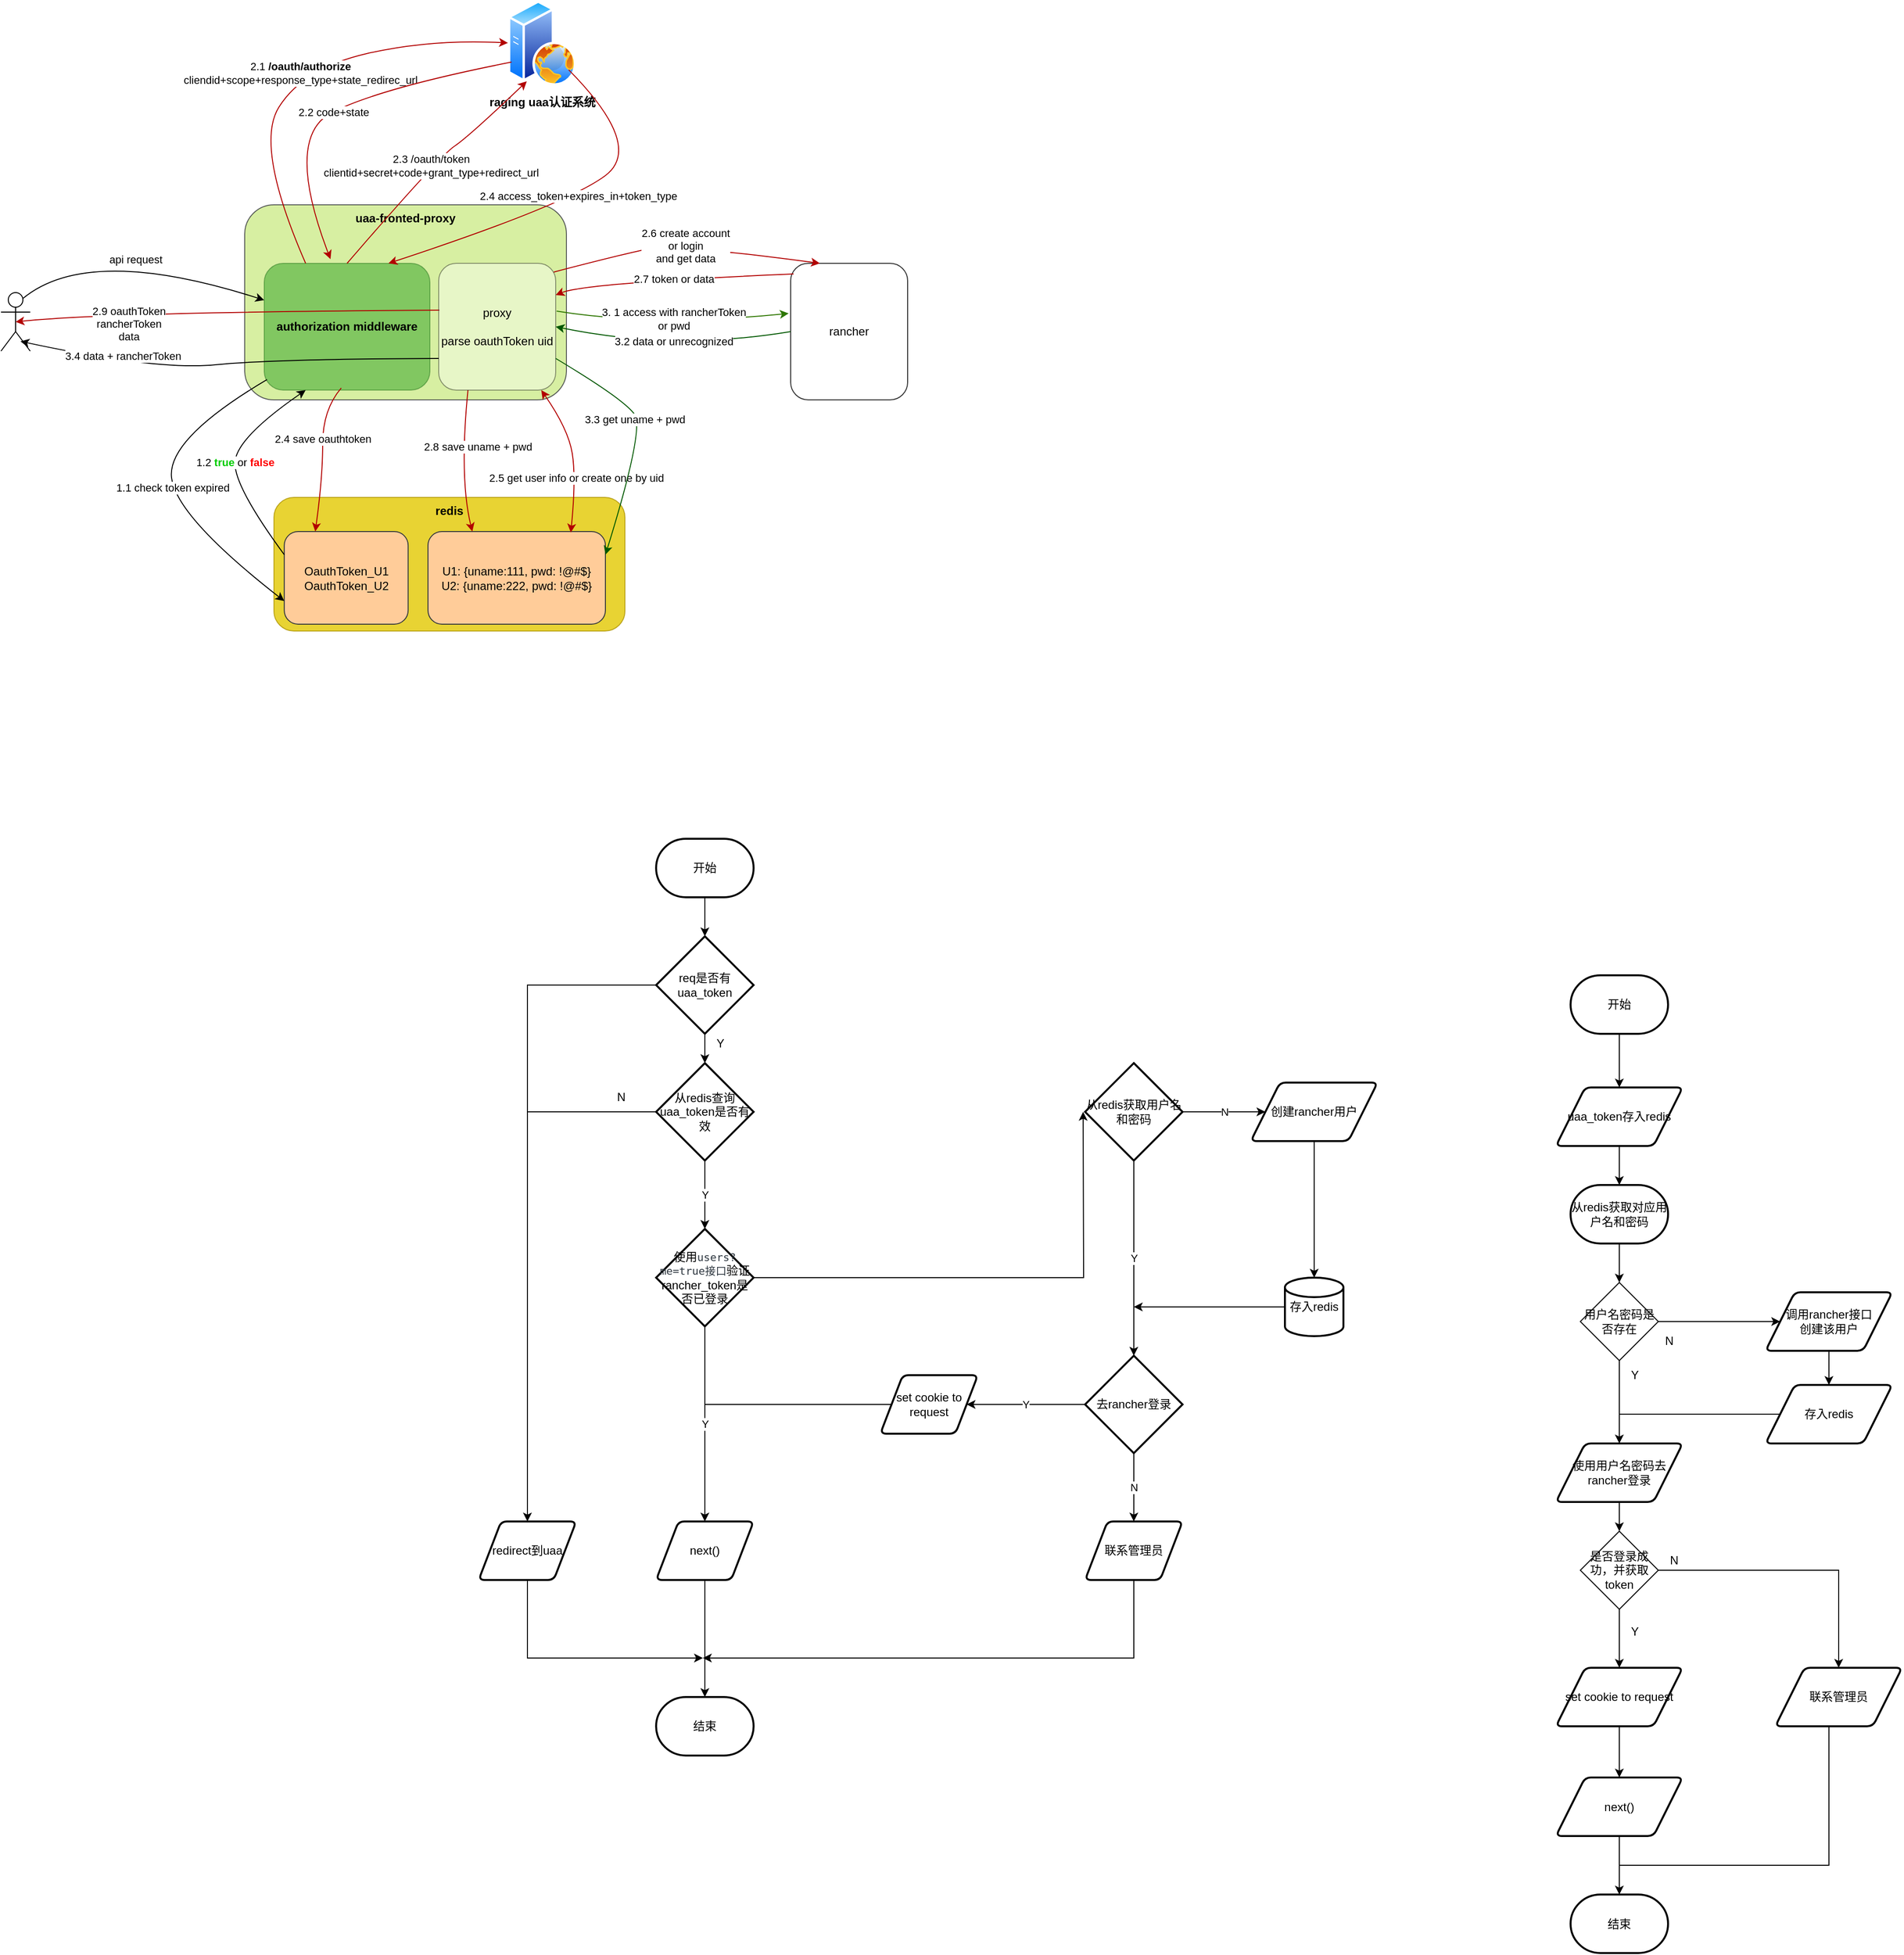 <mxfile version="12.1.0" type="github" pages="1"><diagram id="wU1A7ZqZoi6GiLLCmWU0" name="Page-1"><mxGraphModel dx="854" dy="579" grid="1" gridSize="10" guides="1" tooltips="1" connect="1" arrows="1" fold="1" page="1" pageScale="1" pageWidth="1169" pageHeight="827" math="0" shadow="0"><root><mxCell id="0"/><mxCell id="1" parent="0"/><mxCell id="jtTCTWdZy7aRetB8OSgc-1" value="" style="group" parent="1" vertex="1" connectable="0"><mxGeometry x="320" y="510" width="360" height="137" as="geometry"/></mxCell><mxCell id="0OA5MnC2VpykpQYva78K-1" value="redis" style="rounded=1;whiteSpace=wrap;html=1;verticalAlign=top;fontStyle=1;fillColor=#e3c800;strokeColor=#B09500;fontColor=#000000;opacity=80;" parent="jtTCTWdZy7aRetB8OSgc-1" vertex="1"><mxGeometry width="360" height="137" as="geometry"/></mxCell><mxCell id="0OA5MnC2VpykpQYva78K-2" value="OauthToken_U1&lt;br&gt;OauthToken_U2&lt;br&gt;" style="rounded=1;whiteSpace=wrap;html=1;fillColor=#ffcc99;strokeColor=#36393d;" parent="jtTCTWdZy7aRetB8OSgc-1" vertex="1"><mxGeometry x="10.588" y="35" width="127.059" height="95" as="geometry"/></mxCell><mxCell id="0OA5MnC2VpykpQYva78K-3" value="U1: {uname:111, pwd: !@#$}&lt;br&gt;U2: {uname:222, pwd: !@#$}" style="rounded=1;whiteSpace=wrap;html=1;fillColor=#ffcc99;strokeColor=#36393d;" parent="jtTCTWdZy7aRetB8OSgc-1" vertex="1"><mxGeometry x="158" y="35" width="182" height="95" as="geometry"/></mxCell><mxCell id="jtTCTWdZy7aRetB8OSgc-2" value="&lt;b&gt;uaa-fronted-proxy&lt;/b&gt;" style="rounded=1;whiteSpace=wrap;html=1;opacity=80;verticalAlign=top;fillColor=#cdeb8b;strokeColor=#36393d;" parent="1" vertex="1"><mxGeometry x="290" y="210" width="330" height="200" as="geometry"/></mxCell><mxCell id="jtTCTWdZy7aRetB8OSgc-3" value="rancher" style="rounded=1;whiteSpace=wrap;html=1;fontColor=#000000;opacity=80;" parent="1" vertex="1"><mxGeometry x="850" y="270" width="120" height="140" as="geometry"/></mxCell><mxCell id="jtTCTWdZy7aRetB8OSgc-5" value="&lt;b&gt;raging uaa认证系统&lt;/b&gt;" style="aspect=fixed;perimeter=ellipsePerimeter;html=1;align=center;shadow=0;dashed=0;spacingTop=3;image;image=img/lib/active_directory/web_server.svg;" parent="1" vertex="1"><mxGeometry x="560" width="70" height="88" as="geometry"/></mxCell><mxCell id="jtTCTWdZy7aRetB8OSgc-6" value="" style="shape=umlActor;verticalLabelPosition=bottom;labelBackgroundColor=#ffffff;verticalAlign=top;html=1;outlineConnect=0;" parent="1" vertex="1"><mxGeometry x="40" y="300" width="30" height="60" as="geometry"/></mxCell><mxCell id="jtTCTWdZy7aRetB8OSgc-7" value="&lt;b&gt;authorization middleware&lt;/b&gt;" style="rounded=1;whiteSpace=wrap;html=1;opacity=40;fillColor=#008a00;strokeColor=#005700;fontColor=#000000;verticalAlign=middle;" parent="1" vertex="1"><mxGeometry x="310" y="270" width="170" height="130" as="geometry"/></mxCell><mxCell id="jtTCTWdZy7aRetB8OSgc-10" value="2.1 &lt;b&gt;/oauth/authorize&lt;/b&gt;&lt;br&gt;cliendid+scope+response_type+state_redirec_url" style="curved=1;endArrow=classic;html=1;fontColor=#000000;entryX=0;entryY=0.5;entryDx=0;entryDy=0;exitX=0.25;exitY=0;exitDx=0;exitDy=0;fillColor=#e51400;strokeColor=#B20000;" parent="1" source="jtTCTWdZy7aRetB8OSgc-7" target="jtTCTWdZy7aRetB8OSgc-5" edge="1"><mxGeometry width="50" height="50" relative="1" as="geometry"><mxPoint x="380" y="190" as="sourcePoint"/><mxPoint x="430" y="140" as="targetPoint"/><Array as="points"><mxPoint x="300" y="150"/><mxPoint x="350" y="70"/><mxPoint x="480" y="40"/></Array></mxGeometry></mxCell><mxCell id="jtTCTWdZy7aRetB8OSgc-11" value="2.2 code+state" style="curved=1;endArrow=classic;html=1;fontColor=#000000;entryX=0.4;entryY=-0.033;entryDx=0;entryDy=0;entryPerimeter=0;exitX=0;exitY=0.75;exitDx=0;exitDy=0;fillColor=#e51400;strokeColor=#B20000;" parent="1" source="jtTCTWdZy7aRetB8OSgc-5" target="jtTCTWdZy7aRetB8OSgc-7" edge="1"><mxGeometry width="50" height="50" relative="1" as="geometry"><mxPoint x="455" y="178" as="sourcePoint"/><mxPoint x="505" y="128" as="targetPoint"/><Array as="points"><mxPoint x="430" y="90"/><mxPoint x="330" y="140"/></Array></mxGeometry></mxCell><mxCell id="jtTCTWdZy7aRetB8OSgc-12" value="2.3 /oauth/token&lt;br&gt;clientid+secret+code+grant_type+redirect_url" style="curved=1;endArrow=classic;html=1;fontColor=#000000;exitX=0.5;exitY=0;exitDx=0;exitDy=0;entryX=0.25;entryY=1;entryDx=0;entryDy=0;fillColor=#e51400;strokeColor=#B20000;" parent="1" source="jtTCTWdZy7aRetB8OSgc-7" target="jtTCTWdZy7aRetB8OSgc-5" edge="1"><mxGeometry width="50" height="50" relative="1" as="geometry"><mxPoint x="490" y="210" as="sourcePoint"/><mxPoint x="540" y="160" as="targetPoint"/><Array as="points"><mxPoint x="490" y="160"/><mxPoint x="520" y="140"/></Array></mxGeometry></mxCell><mxCell id="jtTCTWdZy7aRetB8OSgc-13" value="2.4 access_token+expires_in+token_type" style="curved=1;endArrow=classic;html=1;fontColor=#000000;entryX=0.75;entryY=0;entryDx=0;entryDy=0;fillColor=#e51400;strokeColor=#B20000;" parent="1" source="jtTCTWdZy7aRetB8OSgc-5" target="jtTCTWdZy7aRetB8OSgc-7" edge="1"><mxGeometry x="-0.031" width="50" height="50" relative="1" as="geometry"><mxPoint x="650" y="250" as="sourcePoint"/><mxPoint x="700" y="200" as="targetPoint"/><Array as="points"><mxPoint x="700" y="150"/><mxPoint x="620" y="210"/></Array><mxPoint as="offset"/></mxGeometry></mxCell><mxCell id="jtTCTWdZy7aRetB8OSgc-14" value="1.1 check token expired" style="curved=1;endArrow=classic;html=1;fontColor=#000000;entryX=0;entryY=0.75;entryDx=0;entryDy=0;exitX=0.017;exitY=0.917;exitDx=0;exitDy=0;exitPerimeter=0;" parent="1" source="jtTCTWdZy7aRetB8OSgc-7" target="0OA5MnC2VpykpQYva78K-2" edge="1"><mxGeometry width="50" height="50" relative="1" as="geometry"><mxPoint x="310" y="477.5" as="sourcePoint"/><mxPoint x="360" y="427.5" as="targetPoint"/><Array as="points"><mxPoint x="210" y="450"/><mxPoint x="220" y="530"/></Array></mxGeometry></mxCell><mxCell id="jtTCTWdZy7aRetB8OSgc-15" value="1.2&lt;b style=&quot;color: rgb(0 , 204 , 0)&quot;&gt; true&lt;/b&gt; or &lt;b&gt;&lt;font color=&quot;#ff0000&quot;&gt;false&lt;/font&gt;&lt;/b&gt;" style="curved=1;endArrow=classic;html=1;fontColor=#000000;entryX=0.25;entryY=1;entryDx=0;entryDy=0;exitX=0;exitY=0.25;exitDx=0;exitDy=0;" parent="1" source="0OA5MnC2VpykpQYva78K-2" target="jtTCTWdZy7aRetB8OSgc-7" edge="1"><mxGeometry width="50" height="50" relative="1" as="geometry"><mxPoint x="410" y="430" as="sourcePoint"/><mxPoint x="460" y="380" as="targetPoint"/><Array as="points"><mxPoint x="280" y="500"/><mxPoint x="280" y="450"/></Array></mxGeometry></mxCell><mxCell id="jtTCTWdZy7aRetB8OSgc-18" value="2.5 get user info or create one by uid" style="curved=1;endArrow=classic;html=1;fontColor=#000000;entryX=0.805;entryY=0.011;entryDx=0;entryDy=0;entryPerimeter=0;fillColor=#e51400;strokeColor=#B20000;startArrow=classic;startFill=1;" parent="1" source="jtTCTWdZy7aRetB8OSgc-27" target="0OA5MnC2VpykpQYva78K-3" edge="1"><mxGeometry x="0.274" width="50" height="50" relative="1" as="geometry"><mxPoint x="490" y="380" as="sourcePoint"/><mxPoint x="540" y="330" as="targetPoint"/><Array as="points"><mxPoint x="622" y="440"/><mxPoint x="630" y="490"/></Array><mxPoint as="offset"/></mxGeometry></mxCell><mxCell id="jtTCTWdZy7aRetB8OSgc-19" value="2.6 create account&lt;br&gt;or login&lt;br&gt;and get data" style="curved=1;endArrow=classic;html=1;fontColor=#000000;entryX=0.25;entryY=0;entryDx=0;entryDy=0;fillColor=#e51400;strokeColor=#B20000;exitX=0.983;exitY=0.069;exitDx=0;exitDy=0;exitPerimeter=0;" parent="1" source="jtTCTWdZy7aRetB8OSgc-27" target="jtTCTWdZy7aRetB8OSgc-3" edge="1"><mxGeometry width="50" height="50" relative="1" as="geometry"><mxPoint x="610" y="280" as="sourcePoint"/><mxPoint x="609" y="265" as="targetPoint"/><Array as="points"><mxPoint x="680" y="260"/><mxPoint x="730" y="250"/></Array></mxGeometry></mxCell><mxCell id="jtTCTWdZy7aRetB8OSgc-21" value="2.8 save uname + pwd" style="curved=1;endArrow=classic;html=1;fontColor=#000000;entryX=0.25;entryY=0;entryDx=0;entryDy=0;exitX=0.25;exitY=1;exitDx=0;exitDy=0;fillColor=#e51400;strokeColor=#B20000;" parent="1" source="jtTCTWdZy7aRetB8OSgc-27" target="0OA5MnC2VpykpQYva78K-3" edge="1"><mxGeometry x="-0.165" y="23" width="50" height="50" relative="1" as="geometry"><mxPoint x="390" y="395" as="sourcePoint"/><mxPoint x="440" y="345" as="targetPoint"/><Array as="points"><mxPoint x="510" y="490"/></Array><mxPoint x="-7" y="-5" as="offset"/></mxGeometry></mxCell><mxCell id="jtTCTWdZy7aRetB8OSgc-22" value="2.4 save oauthtoken" style="curved=1;endArrow=classic;html=1;fontColor=#000000;entryX=0.25;entryY=0;entryDx=0;entryDy=0;exitX=0.465;exitY=0.983;exitDx=0;exitDy=0;exitPerimeter=0;fillColor=#e51400;strokeColor=#B20000;" parent="1" source="jtTCTWdZy7aRetB8OSgc-7" target="0OA5MnC2VpykpQYva78K-2" edge="1"><mxGeometry x="-0.236" width="50" height="50" relative="1" as="geometry"><mxPoint x="405" y="340" as="sourcePoint"/><mxPoint x="584" y="455" as="targetPoint"/><Array as="points"><mxPoint x="370" y="420"/><mxPoint x="370" y="490"/></Array><mxPoint as="offset"/></mxGeometry></mxCell><mxCell id="jtTCTWdZy7aRetB8OSgc-23" value="api request" style="curved=1;endArrow=classic;html=1;fontColor=#000000;exitX=0.75;exitY=0.1;exitDx=0;exitDy=0;exitPerimeter=0;" parent="1" source="jtTCTWdZy7aRetB8OSgc-6" target="jtTCTWdZy7aRetB8OSgc-7" edge="1"><mxGeometry width="50" height="50" relative="1" as="geometry"><mxPoint x="150" y="295" as="sourcePoint"/><mxPoint x="200" y="245" as="targetPoint"/><Array as="points"><mxPoint x="130" y="250"/></Array></mxGeometry></mxCell><mxCell id="jtTCTWdZy7aRetB8OSgc-24" value="2.9 oauthToken&lt;br&gt;rancherToken&lt;br&gt;data" style="curved=1;endArrow=classic;html=1;fontColor=#000000;entryX=0.5;entryY=0.5;entryDx=0;entryDy=0;entryPerimeter=0;fillColor=#e51400;strokeColor=#B20000;exitX=0.008;exitY=0.369;exitDx=0;exitDy=0;exitPerimeter=0;" parent="1" source="jtTCTWdZy7aRetB8OSgc-27" target="jtTCTWdZy7aRetB8OSgc-6" edge="1"><mxGeometry x="0.632" y="41" width="50" height="50" relative="1" as="geometry"><mxPoint x="150" y="370" as="sourcePoint"/><mxPoint x="200" y="320" as="targetPoint"/><Array as="points"><mxPoint x="150" y="320"/></Array><mxPoint x="32" y="-30" as="offset"/></mxGeometry></mxCell><mxCell id="jtTCTWdZy7aRetB8OSgc-25" value="3. 1 access with rancherToken&lt;br&gt;or pwd" style="curved=1;endArrow=classic;html=1;fontColor=#000000;exitX=1.008;exitY=0.377;exitDx=0;exitDy=0;exitPerimeter=0;entryX=-0.017;entryY=0.367;entryDx=0;entryDy=0;entryPerimeter=0;fillColor=#60a917;strokeColor=#2D7600;" parent="1" source="jtTCTWdZy7aRetB8OSgc-27" target="jtTCTWdZy7aRetB8OSgc-3" edge="1"><mxGeometry x="0.018" y="6" width="50" height="50" relative="1" as="geometry"><mxPoint x="549" y="385" as="sourcePoint"/><mxPoint x="599" y="335" as="targetPoint"/><Array as="points"><mxPoint x="710" y="335"/></Array><mxPoint as="offset"/></mxGeometry></mxCell><mxCell id="jtTCTWdZy7aRetB8OSgc-26" value="3.2 data or unrecognized" style="curved=1;endArrow=classic;html=1;fontColor=#000000;entryX=1;entryY=0.5;entryDx=0;entryDy=0;exitX=0;exitY=0.5;exitDx=0;exitDy=0;fillColor=#008a00;strokeColor=#005700;" parent="1" source="jtTCTWdZy7aRetB8OSgc-3" target="jtTCTWdZy7aRetB8OSgc-27" edge="1"><mxGeometry x="-0.021" y="-10" width="50" height="50" relative="1" as="geometry"><mxPoint x="564" y="400" as="sourcePoint"/><mxPoint x="614" y="350" as="targetPoint"/><Array as="points"><mxPoint x="730" y="360"/></Array><mxPoint as="offset"/></mxGeometry></mxCell><mxCell id="jtTCTWdZy7aRetB8OSgc-27" value="proxy&lt;br&gt;&lt;br&gt;parse oauthToken uid" style="rounded=1;whiteSpace=wrap;html=1;fontColor=#000000;opacity=40;" parent="1" vertex="1"><mxGeometry x="489" y="270" width="120" height="130" as="geometry"/></mxCell><mxCell id="jtTCTWdZy7aRetB8OSgc-28" value="2.7 token or data" style="curved=1;endArrow=classic;html=1;fontColor=#000000;entryX=1;entryY=0.25;entryDx=0;entryDy=0;exitX=0.025;exitY=0.078;exitDx=0;exitDy=0;fillColor=#e51400;strokeColor=#B20000;exitPerimeter=0;" parent="1" source="jtTCTWdZy7aRetB8OSgc-3" target="jtTCTWdZy7aRetB8OSgc-27" edge="1"><mxGeometry width="50" height="50" relative="1" as="geometry"><mxPoint x="853" y="327.02" as="sourcePoint"/><mxPoint x="480" y="302.5" as="targetPoint"/><Array as="points"><mxPoint x="640" y="290"/></Array></mxGeometry></mxCell><mxCell id="jtTCTWdZy7aRetB8OSgc-30" value="3.3 get uname + pwd" style="curved=1;endArrow=classic;html=1;fontColor=#000000;exitX=1;exitY=0.75;exitDx=0;exitDy=0;entryX=1;entryY=0.25;entryDx=0;entryDy=0;fillColor=#008a00;strokeColor=#005700;" parent="1" source="jtTCTWdZy7aRetB8OSgc-27" target="0OA5MnC2VpykpQYva78K-3" edge="1"><mxGeometry x="-0.172" y="-3" width="50" height="50" relative="1" as="geometry"><mxPoint x="704.5" y="438" as="sourcePoint"/><mxPoint x="754.5" y="388" as="targetPoint"/><Array as="points"><mxPoint x="680" y="410"/><mxPoint x="700" y="440"/></Array><mxPoint as="offset"/></mxGeometry></mxCell><mxCell id="jtTCTWdZy7aRetB8OSgc-31" value="3.4 data + rancherToken" style="curved=1;endArrow=classic;html=1;fontColor=#000000;exitX=0;exitY=0.75;exitDx=0;exitDy=0;entryX=0.667;entryY=0.833;entryDx=0;entryDy=0;entryPerimeter=0;" parent="1" source="jtTCTWdZy7aRetB8OSgc-27" target="jtTCTWdZy7aRetB8OSgc-6" edge="1"><mxGeometry x="0.512" y="-7" width="50" height="50" relative="1" as="geometry"><mxPoint x="720" y="425" as="sourcePoint"/><mxPoint x="80" y="360" as="targetPoint"/><Array as="points"><mxPoint x="320" y="368"/><mxPoint x="200" y="380"/></Array><mxPoint as="offset"/></mxGeometry></mxCell><mxCell id="ZNw0FCCPqXBxDtfS_jLe-9" value="Y" style="edgeStyle=orthogonalEdgeStyle;rounded=0;orthogonalLoop=1;jettySize=auto;html=1;" edge="1" parent="1" source="ZNw0FCCPqXBxDtfS_jLe-5" target="ZNw0FCCPqXBxDtfS_jLe-12"><mxGeometry relative="1" as="geometry"><mxPoint x="762" y="1270" as="targetPoint"/></mxGeometry></mxCell><mxCell id="ZNw0FCCPqXBxDtfS_jLe-81" style="edgeStyle=orthogonalEdgeStyle;rounded=0;orthogonalLoop=1;jettySize=auto;html=1;endArrow=none;endFill=0;" edge="1" parent="1" source="ZNw0FCCPqXBxDtfS_jLe-5"><mxGeometry relative="1" as="geometry"><mxPoint x="580" y="1140" as="targetPoint"/></mxGeometry></mxCell><mxCell id="ZNw0FCCPqXBxDtfS_jLe-5" value="从redis查询uaa_token是否有效" style="strokeWidth=2;html=1;shape=mxgraph.flowchart.decision;whiteSpace=wrap;" vertex="1" parent="1"><mxGeometry x="712" y="1090" width="100" height="100" as="geometry"/></mxCell><mxCell id="ZNw0FCCPqXBxDtfS_jLe-14" value="Y" style="edgeStyle=orthogonalEdgeStyle;rounded=0;orthogonalLoop=1;jettySize=auto;html=1;" edge="1" parent="1" source="ZNw0FCCPqXBxDtfS_jLe-12" target="ZNw0FCCPqXBxDtfS_jLe-16"><mxGeometry relative="1" as="geometry"><mxPoint x="762" y="1440" as="targetPoint"/></mxGeometry></mxCell><mxCell id="ZNw0FCCPqXBxDtfS_jLe-65" style="edgeStyle=orthogonalEdgeStyle;rounded=0;orthogonalLoop=1;jettySize=auto;html=1;" edge="1" parent="1" source="ZNw0FCCPqXBxDtfS_jLe-12"><mxGeometry relative="1" as="geometry"><mxPoint x="1150" y="1140" as="targetPoint"/></mxGeometry></mxCell><mxCell id="ZNw0FCCPqXBxDtfS_jLe-12" value="使用&lt;span style=&quot;color: rgb(48 , 57 , 66) ; font-family: &amp;#34;dejavu sans mono&amp;#34; , monospace ; font-size: 11px ; text-align: left ; white-space: pre-wrap&quot;&gt;users?me=true接口&lt;/span&gt;验证rancher_token是否已登录" style="strokeWidth=2;html=1;shape=mxgraph.flowchart.decision;whiteSpace=wrap;" vertex="1" parent="1"><mxGeometry x="712" y="1260" width="100" height="100" as="geometry"/></mxCell><mxCell id="ZNw0FCCPqXBxDtfS_jLe-67" style="edgeStyle=orthogonalEdgeStyle;rounded=0;orthogonalLoop=1;jettySize=auto;html=1;entryX=0.5;entryY=0;entryDx=0;entryDy=0;entryPerimeter=0;" edge="1" parent="1" source="ZNw0FCCPqXBxDtfS_jLe-16" target="ZNw0FCCPqXBxDtfS_jLe-66"><mxGeometry relative="1" as="geometry"/></mxCell><mxCell id="ZNw0FCCPqXBxDtfS_jLe-16" value="next()" style="shape=parallelogram;html=1;strokeWidth=2;perimeter=parallelogramPerimeter;whiteSpace=wrap;rounded=1;arcSize=12;size=0.23;" vertex="1" parent="1"><mxGeometry x="712" y="1560" width="100" height="60" as="geometry"/></mxCell><mxCell id="ZNw0FCCPqXBxDtfS_jLe-39" value="Y" style="edgeStyle=orthogonalEdgeStyle;rounded=0;orthogonalLoop=1;jettySize=auto;html=1;entryX=0.5;entryY=0;entryDx=0;entryDy=0;entryPerimeter=0;" edge="1" parent="1" source="ZNw0FCCPqXBxDtfS_jLe-36" target="ZNw0FCCPqXBxDtfS_jLe-41"><mxGeometry relative="1" as="geometry"><mxPoint x="1102" y="1270" as="targetPoint"/></mxGeometry></mxCell><mxCell id="ZNw0FCCPqXBxDtfS_jLe-47" value="N" style="edgeStyle=orthogonalEdgeStyle;rounded=0;orthogonalLoop=1;jettySize=auto;html=1;entryX=0;entryY=0.5;entryDx=0;entryDy=0;" edge="1" parent="1" source="ZNw0FCCPqXBxDtfS_jLe-36" target="ZNw0FCCPqXBxDtfS_jLe-48"><mxGeometry relative="1" as="geometry"><mxPoint x="1332" y="1140" as="targetPoint"/></mxGeometry></mxCell><mxCell id="ZNw0FCCPqXBxDtfS_jLe-36" value="&lt;span style=&quot;white-space: normal&quot;&gt;从redis获取用户名和密码&lt;/span&gt;" style="strokeWidth=2;html=1;shape=mxgraph.flowchart.decision;whiteSpace=wrap;" vertex="1" parent="1"><mxGeometry x="1152" y="1090" width="100" height="100" as="geometry"/></mxCell><mxCell id="ZNw0FCCPqXBxDtfS_jLe-43" value="Y" style="edgeStyle=orthogonalEdgeStyle;rounded=0;orthogonalLoop=1;jettySize=auto;html=1;" edge="1" parent="1" source="ZNw0FCCPqXBxDtfS_jLe-41" target="ZNw0FCCPqXBxDtfS_jLe-44"><mxGeometry relative="1" as="geometry"><mxPoint x="1202" y="1380" as="targetPoint"/></mxGeometry></mxCell><mxCell id="ZNw0FCCPqXBxDtfS_jLe-59" value="N" style="edgeStyle=orthogonalEdgeStyle;rounded=0;orthogonalLoop=1;jettySize=auto;html=1;" edge="1" parent="1" source="ZNw0FCCPqXBxDtfS_jLe-41" target="ZNw0FCCPqXBxDtfS_jLe-60"><mxGeometry relative="1" as="geometry"><mxPoint x="1202" y="1420" as="targetPoint"/></mxGeometry></mxCell><mxCell id="ZNw0FCCPqXBxDtfS_jLe-41" value="&lt;span style=&quot;white-space: normal&quot;&gt;去rancher登录&lt;/span&gt;" style="strokeWidth=2;html=1;shape=mxgraph.flowchart.decision;whiteSpace=wrap;" vertex="1" parent="1"><mxGeometry x="1152" y="1390" width="100" height="100" as="geometry"/></mxCell><mxCell id="ZNw0FCCPqXBxDtfS_jLe-57" style="edgeStyle=orthogonalEdgeStyle;rounded=0;orthogonalLoop=1;jettySize=auto;html=1;endArrow=none;endFill=0;" edge="1" parent="1" source="ZNw0FCCPqXBxDtfS_jLe-44"><mxGeometry relative="1" as="geometry"><mxPoint x="762" y="1440" as="targetPoint"/><Array as="points"><mxPoint x="982" y="1440"/></Array></mxGeometry></mxCell><mxCell id="ZNw0FCCPqXBxDtfS_jLe-44" value="set cookie to request" style="shape=parallelogram;html=1;strokeWidth=2;perimeter=parallelogramPerimeter;whiteSpace=wrap;rounded=1;arcSize=12;size=0.23;" vertex="1" parent="1"><mxGeometry x="942" y="1410" width="100" height="60" as="geometry"/></mxCell><mxCell id="ZNw0FCCPqXBxDtfS_jLe-52" value="" style="edgeStyle=orthogonalEdgeStyle;rounded=0;orthogonalLoop=1;jettySize=auto;html=1;" edge="1" parent="1" source="ZNw0FCCPqXBxDtfS_jLe-48" target="ZNw0FCCPqXBxDtfS_jLe-54"><mxGeometry relative="1" as="geometry"><mxPoint x="1387" y="1250" as="targetPoint"/></mxGeometry></mxCell><mxCell id="ZNw0FCCPqXBxDtfS_jLe-48" value="创建rancher用户" style="shape=parallelogram;html=1;strokeWidth=2;perimeter=parallelogramPerimeter;whiteSpace=wrap;rounded=1;arcSize=12;size=0.23;" vertex="1" parent="1"><mxGeometry x="1322" y="1110" width="130" height="60" as="geometry"/></mxCell><mxCell id="ZNw0FCCPqXBxDtfS_jLe-56" style="edgeStyle=orthogonalEdgeStyle;rounded=0;orthogonalLoop=1;jettySize=auto;html=1;" edge="1" parent="1" source="ZNw0FCCPqXBxDtfS_jLe-54"><mxGeometry relative="1" as="geometry"><mxPoint x="1202" y="1340" as="targetPoint"/></mxGeometry></mxCell><mxCell id="ZNw0FCCPqXBxDtfS_jLe-54" value="存入redis" style="strokeWidth=2;html=1;shape=mxgraph.flowchart.database;whiteSpace=wrap;" vertex="1" parent="1"><mxGeometry x="1357" y="1310" width="60" height="60" as="geometry"/></mxCell><mxCell id="ZNw0FCCPqXBxDtfS_jLe-70" style="edgeStyle=orthogonalEdgeStyle;rounded=0;orthogonalLoop=1;jettySize=auto;html=1;" edge="1" parent="1" source="ZNw0FCCPqXBxDtfS_jLe-60"><mxGeometry relative="1" as="geometry"><mxPoint x="760" y="1700" as="targetPoint"/><Array as="points"><mxPoint x="1202" y="1700"/><mxPoint x="820" y="1700"/></Array></mxGeometry></mxCell><mxCell id="ZNw0FCCPqXBxDtfS_jLe-60" value="联系管理员" style="shape=parallelogram;html=1;strokeWidth=2;perimeter=parallelogramPerimeter;whiteSpace=wrap;rounded=1;arcSize=12;size=0.23;" vertex="1" parent="1"><mxGeometry x="1152" y="1560" width="100" height="60" as="geometry"/></mxCell><mxCell id="ZNw0FCCPqXBxDtfS_jLe-73" value="" style="edgeStyle=orthogonalEdgeStyle;rounded=0;orthogonalLoop=1;jettySize=auto;html=1;" edge="1" parent="1" source="ZNw0FCCPqXBxDtfS_jLe-63" target="ZNw0FCCPqXBxDtfS_jLe-72"><mxGeometry relative="1" as="geometry"/></mxCell><mxCell id="ZNw0FCCPqXBxDtfS_jLe-63" value="开始" style="strokeWidth=2;html=1;shape=mxgraph.flowchart.terminator;whiteSpace=wrap;" vertex="1" parent="1"><mxGeometry x="712" y="860" width="100" height="60" as="geometry"/></mxCell><mxCell id="ZNw0FCCPqXBxDtfS_jLe-66" value="结束" style="strokeWidth=2;html=1;shape=mxgraph.flowchart.terminator;whiteSpace=wrap;" vertex="1" parent="1"><mxGeometry x="712" y="1740" width="100" height="60" as="geometry"/></mxCell><mxCell id="ZNw0FCCPqXBxDtfS_jLe-74" value="" style="edgeStyle=orthogonalEdgeStyle;rounded=0;orthogonalLoop=1;jettySize=auto;html=1;" edge="1" parent="1" source="ZNw0FCCPqXBxDtfS_jLe-72" target="ZNw0FCCPqXBxDtfS_jLe-5"><mxGeometry relative="1" as="geometry"/></mxCell><mxCell id="ZNw0FCCPqXBxDtfS_jLe-78" style="edgeStyle=orthogonalEdgeStyle;rounded=0;orthogonalLoop=1;jettySize=auto;html=1;entryX=0.5;entryY=0;entryDx=0;entryDy=0;" edge="1" parent="1" source="ZNw0FCCPqXBxDtfS_jLe-72" target="ZNw0FCCPqXBxDtfS_jLe-77"><mxGeometry relative="1" as="geometry"/></mxCell><mxCell id="ZNw0FCCPqXBxDtfS_jLe-72" value="req是否有uaa_token" style="strokeWidth=2;html=1;shape=mxgraph.flowchart.decision;whiteSpace=wrap;" vertex="1" parent="1"><mxGeometry x="712" y="960" width="100" height="100" as="geometry"/></mxCell><mxCell id="ZNw0FCCPqXBxDtfS_jLe-75" value="Y" style="text;html=1;resizable=0;points=[];autosize=1;align=left;verticalAlign=top;spacingTop=-4;" vertex="1" parent="1"><mxGeometry x="772" y="1060" width="20" height="20" as="geometry"/></mxCell><mxCell id="ZNw0FCCPqXBxDtfS_jLe-79" style="edgeStyle=orthogonalEdgeStyle;rounded=0;orthogonalLoop=1;jettySize=auto;html=1;" edge="1" parent="1" source="ZNw0FCCPqXBxDtfS_jLe-77"><mxGeometry relative="1" as="geometry"><mxPoint x="760" y="1700" as="targetPoint"/><Array as="points"><mxPoint x="580" y="1700"/></Array></mxGeometry></mxCell><mxCell id="ZNw0FCCPqXBxDtfS_jLe-77" value="redirect到uaa" style="shape=parallelogram;html=1;strokeWidth=2;perimeter=parallelogramPerimeter;whiteSpace=wrap;rounded=1;arcSize=12;size=0.23;" vertex="1" parent="1"><mxGeometry x="530" y="1560" width="100" height="60" as="geometry"/></mxCell><mxCell id="ZNw0FCCPqXBxDtfS_jLe-82" value="N" style="text;html=1;resizable=0;points=[];autosize=1;align=left;verticalAlign=top;spacingTop=-4;" vertex="1" parent="1"><mxGeometry x="670" y="1115" width="20" height="20" as="geometry"/></mxCell><mxCell id="ZNw0FCCPqXBxDtfS_jLe-85" value="" style="edgeStyle=orthogonalEdgeStyle;rounded=0;orthogonalLoop=1;jettySize=auto;html=1;endArrow=classic;endFill=1;startArrow=none;startFill=0;entryX=0.5;entryY=0;entryDx=0;entryDy=0;" edge="1" parent="1" source="ZNw0FCCPqXBxDtfS_jLe-83" target="ZNw0FCCPqXBxDtfS_jLe-94"><mxGeometry relative="1" as="geometry"><mxPoint x="1700" y="1140" as="targetPoint"/></mxGeometry></mxCell><mxCell id="ZNw0FCCPqXBxDtfS_jLe-83" value="开始" style="strokeWidth=2;html=1;shape=mxgraph.flowchart.terminator;whiteSpace=wrap;" vertex="1" parent="1"><mxGeometry x="1650" y="1000" width="100" height="60" as="geometry"/></mxCell><mxCell id="ZNw0FCCPqXBxDtfS_jLe-87" value="" style="edgeStyle=orthogonalEdgeStyle;rounded=0;orthogonalLoop=1;jettySize=auto;html=1;startArrow=none;startFill=0;endArrow=classic;endFill=1;exitX=0.5;exitY=1;exitDx=0;exitDy=0;" edge="1" parent="1" source="ZNw0FCCPqXBxDtfS_jLe-94" target="ZNw0FCCPqXBxDtfS_jLe-86"><mxGeometry relative="1" as="geometry"><mxPoint x="1700" y="1165" as="sourcePoint"/></mxGeometry></mxCell><mxCell id="ZNw0FCCPqXBxDtfS_jLe-89" value="" style="edgeStyle=orthogonalEdgeStyle;rounded=0;orthogonalLoop=1;jettySize=auto;html=1;startArrow=none;startFill=0;endArrow=classic;endFill=1;" edge="1" parent="1" source="ZNw0FCCPqXBxDtfS_jLe-86" target="ZNw0FCCPqXBxDtfS_jLe-90"><mxGeometry relative="1" as="geometry"><mxPoint x="1700" y="1355" as="targetPoint"/></mxGeometry></mxCell><mxCell id="ZNw0FCCPqXBxDtfS_jLe-86" value="从redis获取对应用户名和密码" style="strokeWidth=2;html=1;shape=mxgraph.flowchart.terminator;whiteSpace=wrap;" vertex="1" parent="1"><mxGeometry x="1650" y="1215" width="100" height="60" as="geometry"/></mxCell><mxCell id="ZNw0FCCPqXBxDtfS_jLe-92" value="" style="edgeStyle=orthogonalEdgeStyle;rounded=0;orthogonalLoop=1;jettySize=auto;html=1;startArrow=none;startFill=0;endArrow=classic;endFill=1;entryX=0;entryY=0.5;entryDx=0;entryDy=0;" edge="1" parent="1" source="ZNw0FCCPqXBxDtfS_jLe-90" target="ZNw0FCCPqXBxDtfS_jLe-95"><mxGeometry relative="1" as="geometry"><mxPoint x="1830" y="1380" as="targetPoint"/></mxGeometry></mxCell><mxCell id="ZNw0FCCPqXBxDtfS_jLe-101" value="" style="edgeStyle=orthogonalEdgeStyle;rounded=0;orthogonalLoop=1;jettySize=auto;html=1;startArrow=none;startFill=0;endArrow=classic;endFill=1;movable=0;resizable=0;rotatable=0;deletable=0;editable=0;connectable=0;entryX=0.5;entryY=0;entryDx=0;entryDy=0;" edge="1" parent="1" source="ZNw0FCCPqXBxDtfS_jLe-90" target="ZNw0FCCPqXBxDtfS_jLe-119"><mxGeometry relative="1" as="geometry"><mxPoint x="1680" y="1450" as="targetPoint"/></mxGeometry></mxCell><mxCell id="ZNw0FCCPqXBxDtfS_jLe-90" value="用户名密码是否存在" style="rhombus;whiteSpace=wrap;html=1;" vertex="1" parent="1"><mxGeometry x="1660" y="1315" width="80" height="80" as="geometry"/></mxCell><mxCell id="ZNw0FCCPqXBxDtfS_jLe-108" value="" style="edgeStyle=orthogonalEdgeStyle;rounded=0;orthogonalLoop=1;jettySize=auto;html=1;startArrow=none;startFill=0;endArrow=classic;endFill=1;entryX=0.5;entryY=0;entryDx=0;entryDy=0;" edge="1" parent="1" source="ZNw0FCCPqXBxDtfS_jLe-100" target="ZNw0FCCPqXBxDtfS_jLe-124"><mxGeometry relative="1" as="geometry"><mxPoint x="1700" y="1713" as="targetPoint"/></mxGeometry></mxCell><mxCell id="ZNw0FCCPqXBxDtfS_jLe-116" value="" style="edgeStyle=orthogonalEdgeStyle;rounded=0;orthogonalLoop=1;jettySize=auto;html=1;startArrow=none;startFill=0;endArrow=classic;endFill=1;entryX=0.5;entryY=0;entryDx=0;entryDy=0;" edge="1" parent="1" source="ZNw0FCCPqXBxDtfS_jLe-100" target="ZNw0FCCPqXBxDtfS_jLe-126"><mxGeometry relative="1" as="geometry"><mxPoint x="1830" y="1823" as="targetPoint"/></mxGeometry></mxCell><mxCell id="ZNw0FCCPqXBxDtfS_jLe-100" value="是否登录成功，并获取token" style="rhombus;whiteSpace=wrap;html=1;" vertex="1" parent="1"><mxGeometry x="1660" y="1570" width="80" height="80" as="geometry"/></mxCell><mxCell id="ZNw0FCCPqXBxDtfS_jLe-94" value="uaa_token存入redis" style="shape=parallelogram;html=1;strokeWidth=2;perimeter=parallelogramPerimeter;whiteSpace=wrap;rounded=1;arcSize=12;size=0.23;" vertex="1" parent="1"><mxGeometry x="1635" y="1115" width="130" height="60" as="geometry"/></mxCell><mxCell id="ZNw0FCCPqXBxDtfS_jLe-98" value="" style="edgeStyle=orthogonalEdgeStyle;rounded=0;orthogonalLoop=1;jettySize=auto;html=1;startArrow=none;startFill=0;endArrow=classic;endFill=1;" edge="1" parent="1" source="ZNw0FCCPqXBxDtfS_jLe-95" target="ZNw0FCCPqXBxDtfS_jLe-97"><mxGeometry relative="1" as="geometry"/></mxCell><mxCell id="ZNw0FCCPqXBxDtfS_jLe-95" value="调用rancher接口&lt;br&gt;创建该用户" style="shape=parallelogram;html=1;strokeWidth=2;perimeter=parallelogramPerimeter;whiteSpace=wrap;rounded=1;arcSize=12;size=0.23;" vertex="1" parent="1"><mxGeometry x="1850" y="1325" width="130" height="60" as="geometry"/></mxCell><mxCell id="ZNw0FCCPqXBxDtfS_jLe-96" value="N" style="text;html=1;resizable=0;points=[];autosize=1;align=left;verticalAlign=top;spacingTop=-4;" vertex="1" parent="1"><mxGeometry x="1745" y="1365" width="20" height="20" as="geometry"/></mxCell><mxCell id="ZNw0FCCPqXBxDtfS_jLe-106" style="edgeStyle=orthogonalEdgeStyle;rounded=0;orthogonalLoop=1;jettySize=auto;html=1;exitX=0;exitY=0.5;exitDx=0;exitDy=0;startArrow=none;startFill=0;endArrow=none;endFill=0;movable=0;resizable=0;rotatable=0;deletable=0;editable=0;connectable=0;" edge="1" parent="1" source="ZNw0FCCPqXBxDtfS_jLe-97"><mxGeometry relative="1" as="geometry"><mxPoint x="1700" y="1450" as="targetPoint"/></mxGeometry></mxCell><mxCell id="ZNw0FCCPqXBxDtfS_jLe-97" value="存入redis" style="shape=parallelogram;html=1;strokeWidth=2;perimeter=parallelogramPerimeter;whiteSpace=wrap;rounded=1;arcSize=12;size=0.23;" vertex="1" parent="1"><mxGeometry x="1850" y="1420" width="130" height="60" as="geometry"/></mxCell><mxCell id="ZNw0FCCPqXBxDtfS_jLe-102" value="Y" style="text;html=1;resizable=0;points=[];autosize=1;align=left;verticalAlign=top;spacingTop=-4;" vertex="1" parent="1"><mxGeometry x="1710" y="1400" width="20" height="20" as="geometry"/></mxCell><mxCell id="ZNw0FCCPqXBxDtfS_jLe-109" value="Y" style="text;html=1;resizable=0;points=[];autosize=1;align=left;verticalAlign=top;spacingTop=-4;" vertex="1" parent="1"><mxGeometry x="1710" y="1662.5" width="20" height="20" as="geometry"/></mxCell><mxCell id="ZNw0FCCPqXBxDtfS_jLe-112" value="" style="edgeStyle=orthogonalEdgeStyle;rounded=0;orthogonalLoop=1;jettySize=auto;html=1;startArrow=none;startFill=0;endArrow=classic;endFill=1;exitX=0.5;exitY=1;exitDx=0;exitDy=0;entryX=0.5;entryY=0;entryDx=0;entryDy=0;" edge="1" parent="1" source="ZNw0FCCPqXBxDtfS_jLe-124" target="ZNw0FCCPqXBxDtfS_jLe-125"><mxGeometry relative="1" as="geometry"><mxPoint x="1700" y="1772.5" as="sourcePoint"/><mxPoint x="1630" y="1850" as="targetPoint"/></mxGeometry></mxCell><mxCell id="ZNw0FCCPqXBxDtfS_jLe-114" value="" style="edgeStyle=orthogonalEdgeStyle;rounded=0;orthogonalLoop=1;jettySize=auto;html=1;startArrow=none;startFill=0;endArrow=classic;endFill=1;exitX=0.5;exitY=1;exitDx=0;exitDy=0;" edge="1" parent="1" source="ZNw0FCCPqXBxDtfS_jLe-125" target="ZNw0FCCPqXBxDtfS_jLe-113"><mxGeometry relative="1" as="geometry"><mxPoint x="1700" y="1882.5" as="sourcePoint"/></mxGeometry></mxCell><mxCell id="ZNw0FCCPqXBxDtfS_jLe-113" value="结束" style="strokeWidth=2;html=1;shape=mxgraph.flowchart.terminator;whiteSpace=wrap;" vertex="1" parent="1"><mxGeometry x="1650" y="1942.5" width="100" height="60" as="geometry"/></mxCell><mxCell id="ZNw0FCCPqXBxDtfS_jLe-118" style="edgeStyle=orthogonalEdgeStyle;rounded=0;orthogonalLoop=1;jettySize=auto;html=1;startArrow=none;startFill=0;endArrow=none;endFill=0;exitX=0.5;exitY=1;exitDx=0;exitDy=0;" edge="1" parent="1" source="ZNw0FCCPqXBxDtfS_jLe-126"><mxGeometry relative="1" as="geometry"><mxPoint x="1700" y="1912.5" as="targetPoint"/><mxPoint x="1830" y="1882.5" as="sourcePoint"/><Array as="points"><mxPoint x="1915" y="1913"/></Array></mxGeometry></mxCell><mxCell id="ZNw0FCCPqXBxDtfS_jLe-122" value="" style="edgeStyle=orthogonalEdgeStyle;rounded=0;orthogonalLoop=1;jettySize=auto;html=1;startArrow=none;startFill=0;endArrow=classic;endFill=1;" edge="1" parent="1" source="ZNw0FCCPqXBxDtfS_jLe-119" target="ZNw0FCCPqXBxDtfS_jLe-100"><mxGeometry relative="1" as="geometry"/></mxCell><mxCell id="ZNw0FCCPqXBxDtfS_jLe-119" value="使用用户名密码去rancher登录" style="shape=parallelogram;html=1;strokeWidth=2;perimeter=parallelogramPerimeter;whiteSpace=wrap;rounded=1;arcSize=12;size=0.23;" vertex="1" parent="1"><mxGeometry x="1635" y="1480" width="130" height="60" as="geometry"/></mxCell><mxCell id="ZNw0FCCPqXBxDtfS_jLe-123" value="N" style="text;html=1;resizable=0;points=[];autosize=1;align=left;verticalAlign=top;spacingTop=-4;" vertex="1" parent="1"><mxGeometry x="1750" y="1590" width="20" height="20" as="geometry"/></mxCell><mxCell id="ZNw0FCCPqXBxDtfS_jLe-124" value="set cookie to request" style="shape=parallelogram;html=1;strokeWidth=2;perimeter=parallelogramPerimeter;whiteSpace=wrap;rounded=1;arcSize=12;size=0.23;" vertex="1" parent="1"><mxGeometry x="1635" y="1710" width="130" height="60" as="geometry"/></mxCell><mxCell id="ZNw0FCCPqXBxDtfS_jLe-125" value="next()" style="shape=parallelogram;html=1;strokeWidth=2;perimeter=parallelogramPerimeter;whiteSpace=wrap;rounded=1;arcSize=12;size=0.23;" vertex="1" parent="1"><mxGeometry x="1635" y="1822.5" width="130" height="60" as="geometry"/></mxCell><mxCell id="ZNw0FCCPqXBxDtfS_jLe-126" value="联系管理员" style="shape=parallelogram;html=1;strokeWidth=2;perimeter=parallelogramPerimeter;whiteSpace=wrap;rounded=1;arcSize=12;size=0.23;" vertex="1" parent="1"><mxGeometry x="1860" y="1710" width="130" height="60" as="geometry"/></mxCell></root></mxGraphModel></diagram></mxfile>